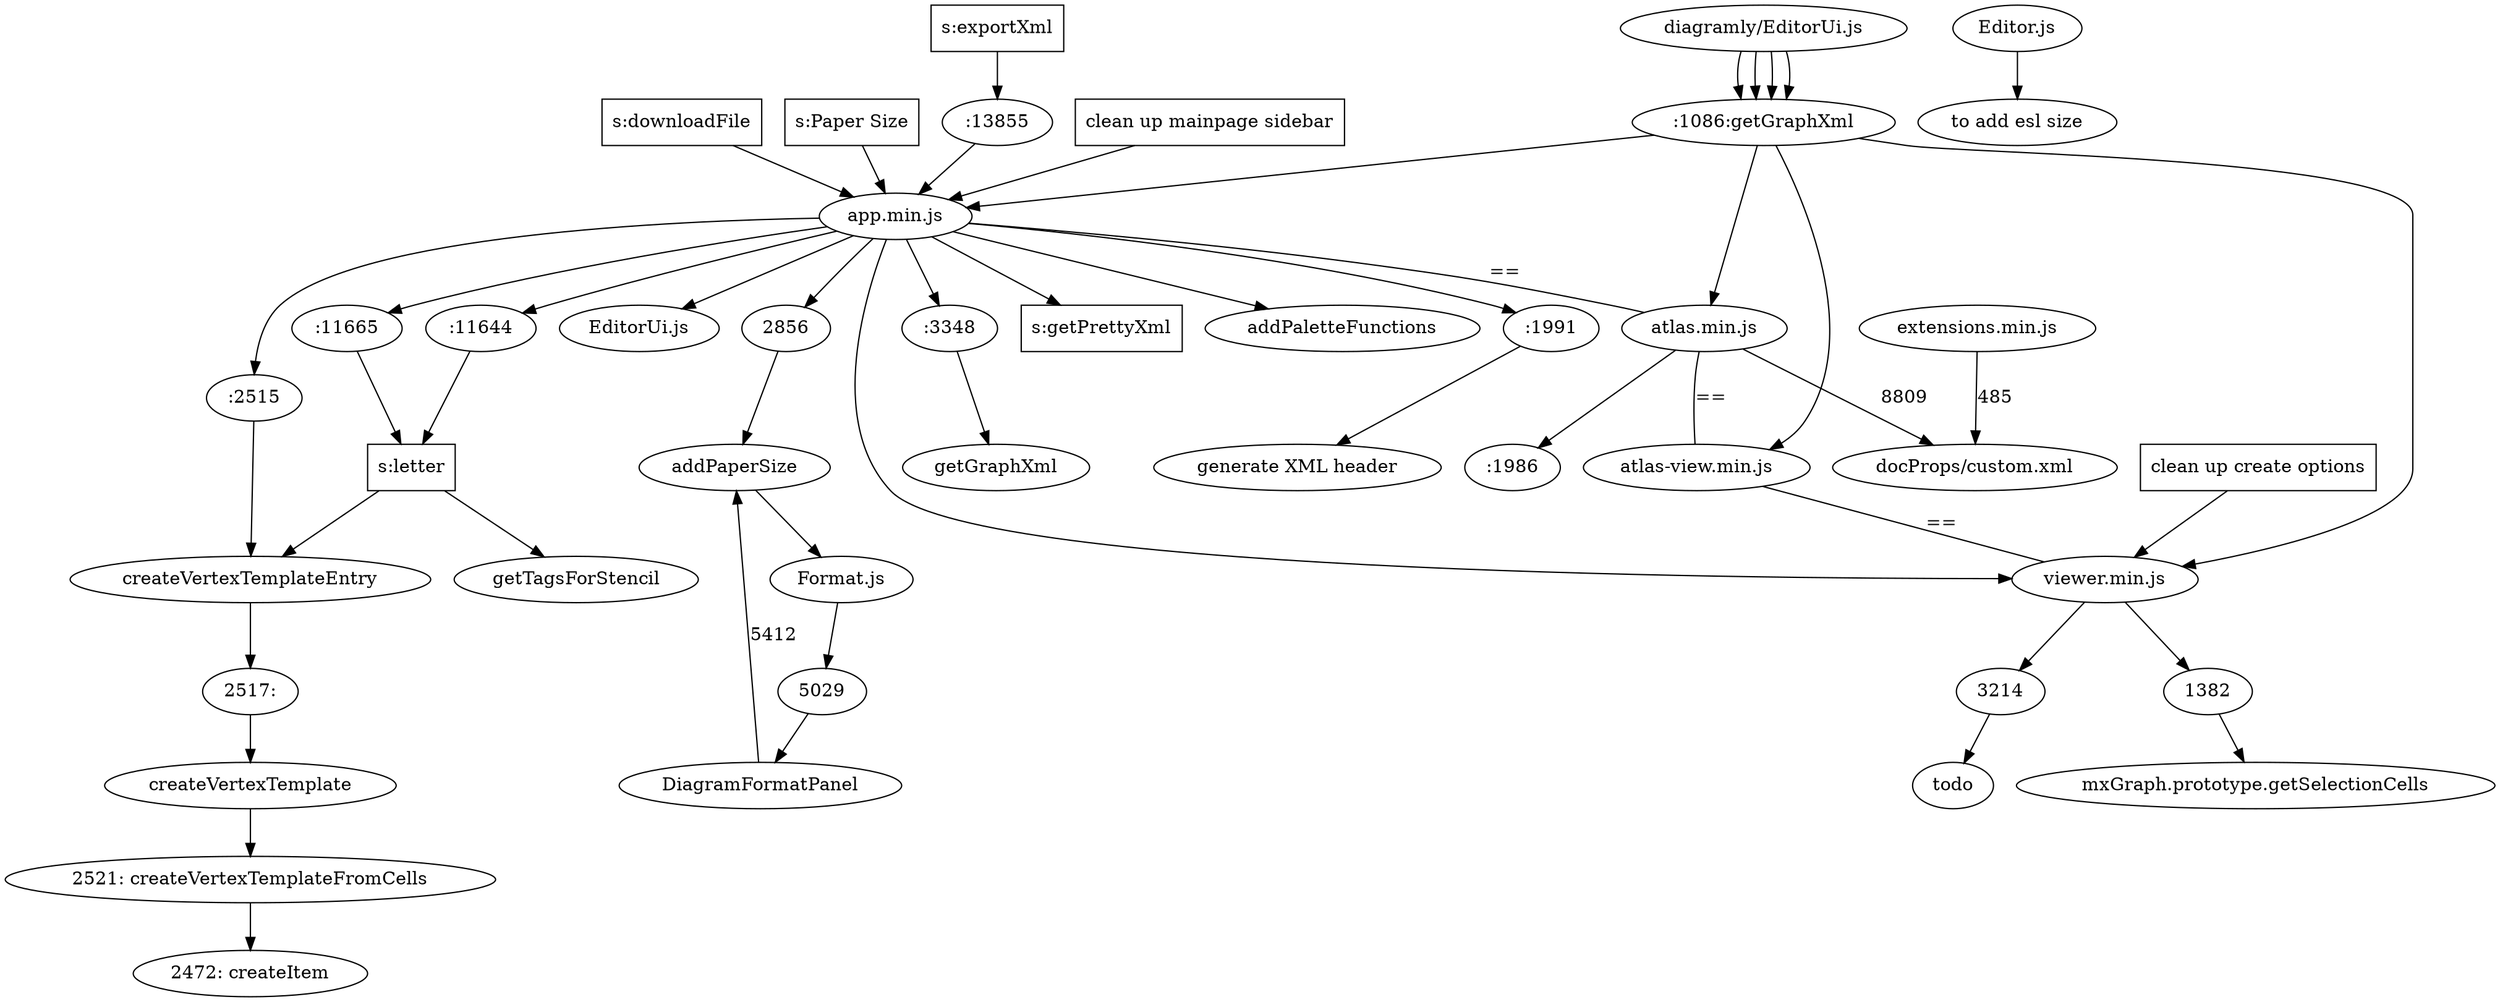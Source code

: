 digraph drawIo{
//s: search 
"diagramly/EditorUi.js"->":1086:getGraphXml" -> "app.min.js" -> 
"viewer.min.js"->"1382"-> "mxGraph.prototype.getSelectionCells";

"diagramly/EditorUi.js"->":1086:getGraphXml" -> "atlas.min.js" -> ":1986";
"s:letter" [shape = box];

"app.min.js" -> ":11644"-> "s:letter" -> "getTagsForStencil";
"app.min.js" ->":11665"-> "s:letter" -> "createVertexTemplateEntry";
"s:downloadFile" [shape = box];
"s:downloadFile" -> "app.min.js" -> "EditorUi.js";
"app.min.js" -> ":2515" -> "createVertexTemplateEntry" -> "2517:" -> "createVertexTemplate" -> "2521: createVertexTemplateFromCells" -> "2472: createItem";
//"app.min.js" -> ":2031" -> "A1 (594 mm x 841 mm)";
//"atlas.min.js" -> ":2032" -> "A1 (594 mm x 841 mm)";
"diagramly/EditorUi.js"->":1086:getGraphXml" -> "atlas-view.min.js";
"diagramly/EditorUi.js"->":1086:getGraphXml" -> "viewer.min.js";

"app.min.js" -> "atlas.min.js" -> "atlas-view.min.js" -> "viewer.min.js" [label = "==", arrowhead="none" ];

"s:Paper Size" [shape = box];
"s:Paper Size" -> "app.min.js" -> "2856" -> "addPaperSize";
"addPaperSize" -> "Format.js" -> "5029" -> "DiagramFormatPanel";
"DiagramFormatPanel" -> "addPaperSize" [label= "5412" ];
"atlas.min.js"  -> "docProps/custom.xml" [label = "8809" ];
"extensions.min.js" -> "docProps/custom.xml" [label = "485"]; 
"Editor.js" -> "to add esl size";

"app.min.js" -> ":3348" ->"getGraphXml"; 
"app.min.js" -> ":1991" ->"generate XML header"; 
"app.min.js" -> "s:getPrettyXml";
"s:getPrettyXml"[shape = box];
"s:exportXml" [shape = box];

"s:exportXml" -> ":13855" -> "app.min.js";
"clean up create options" [shape = box];
"clean up create options" -> "viewer.min.js" -> 3214 -> "todo";

"clean up mainpage sidebar" [shape = box];
"clean up mainpage sidebar" -> "app.min.js" -> "addPaletteFunctions";


}
